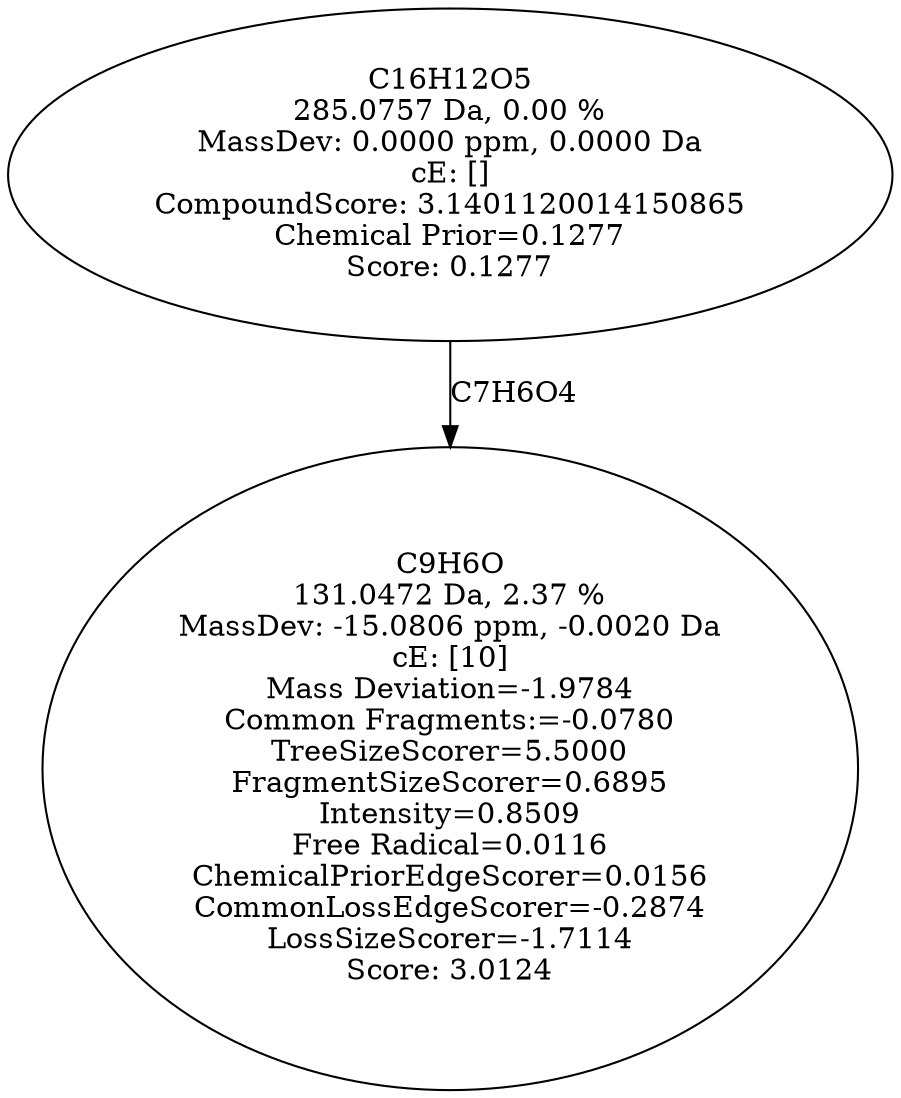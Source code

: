 strict digraph {
v1 [label="C9H6O\n131.0472 Da, 2.37 %\nMassDev: -15.0806 ppm, -0.0020 Da\ncE: [10]\nMass Deviation=-1.9784\nCommon Fragments:=-0.0780\nTreeSizeScorer=5.5000\nFragmentSizeScorer=0.6895\nIntensity=0.8509\nFree Radical=0.0116\nChemicalPriorEdgeScorer=0.0156\nCommonLossEdgeScorer=-0.2874\nLossSizeScorer=-1.7114\nScore: 3.0124"];
v2 [label="C16H12O5\n285.0757 Da, 0.00 %\nMassDev: 0.0000 ppm, 0.0000 Da\ncE: []\nCompoundScore: 3.1401120014150865\nChemical Prior=0.1277\nScore: 0.1277"];
v2 -> v1 [label="C7H6O4"];
}